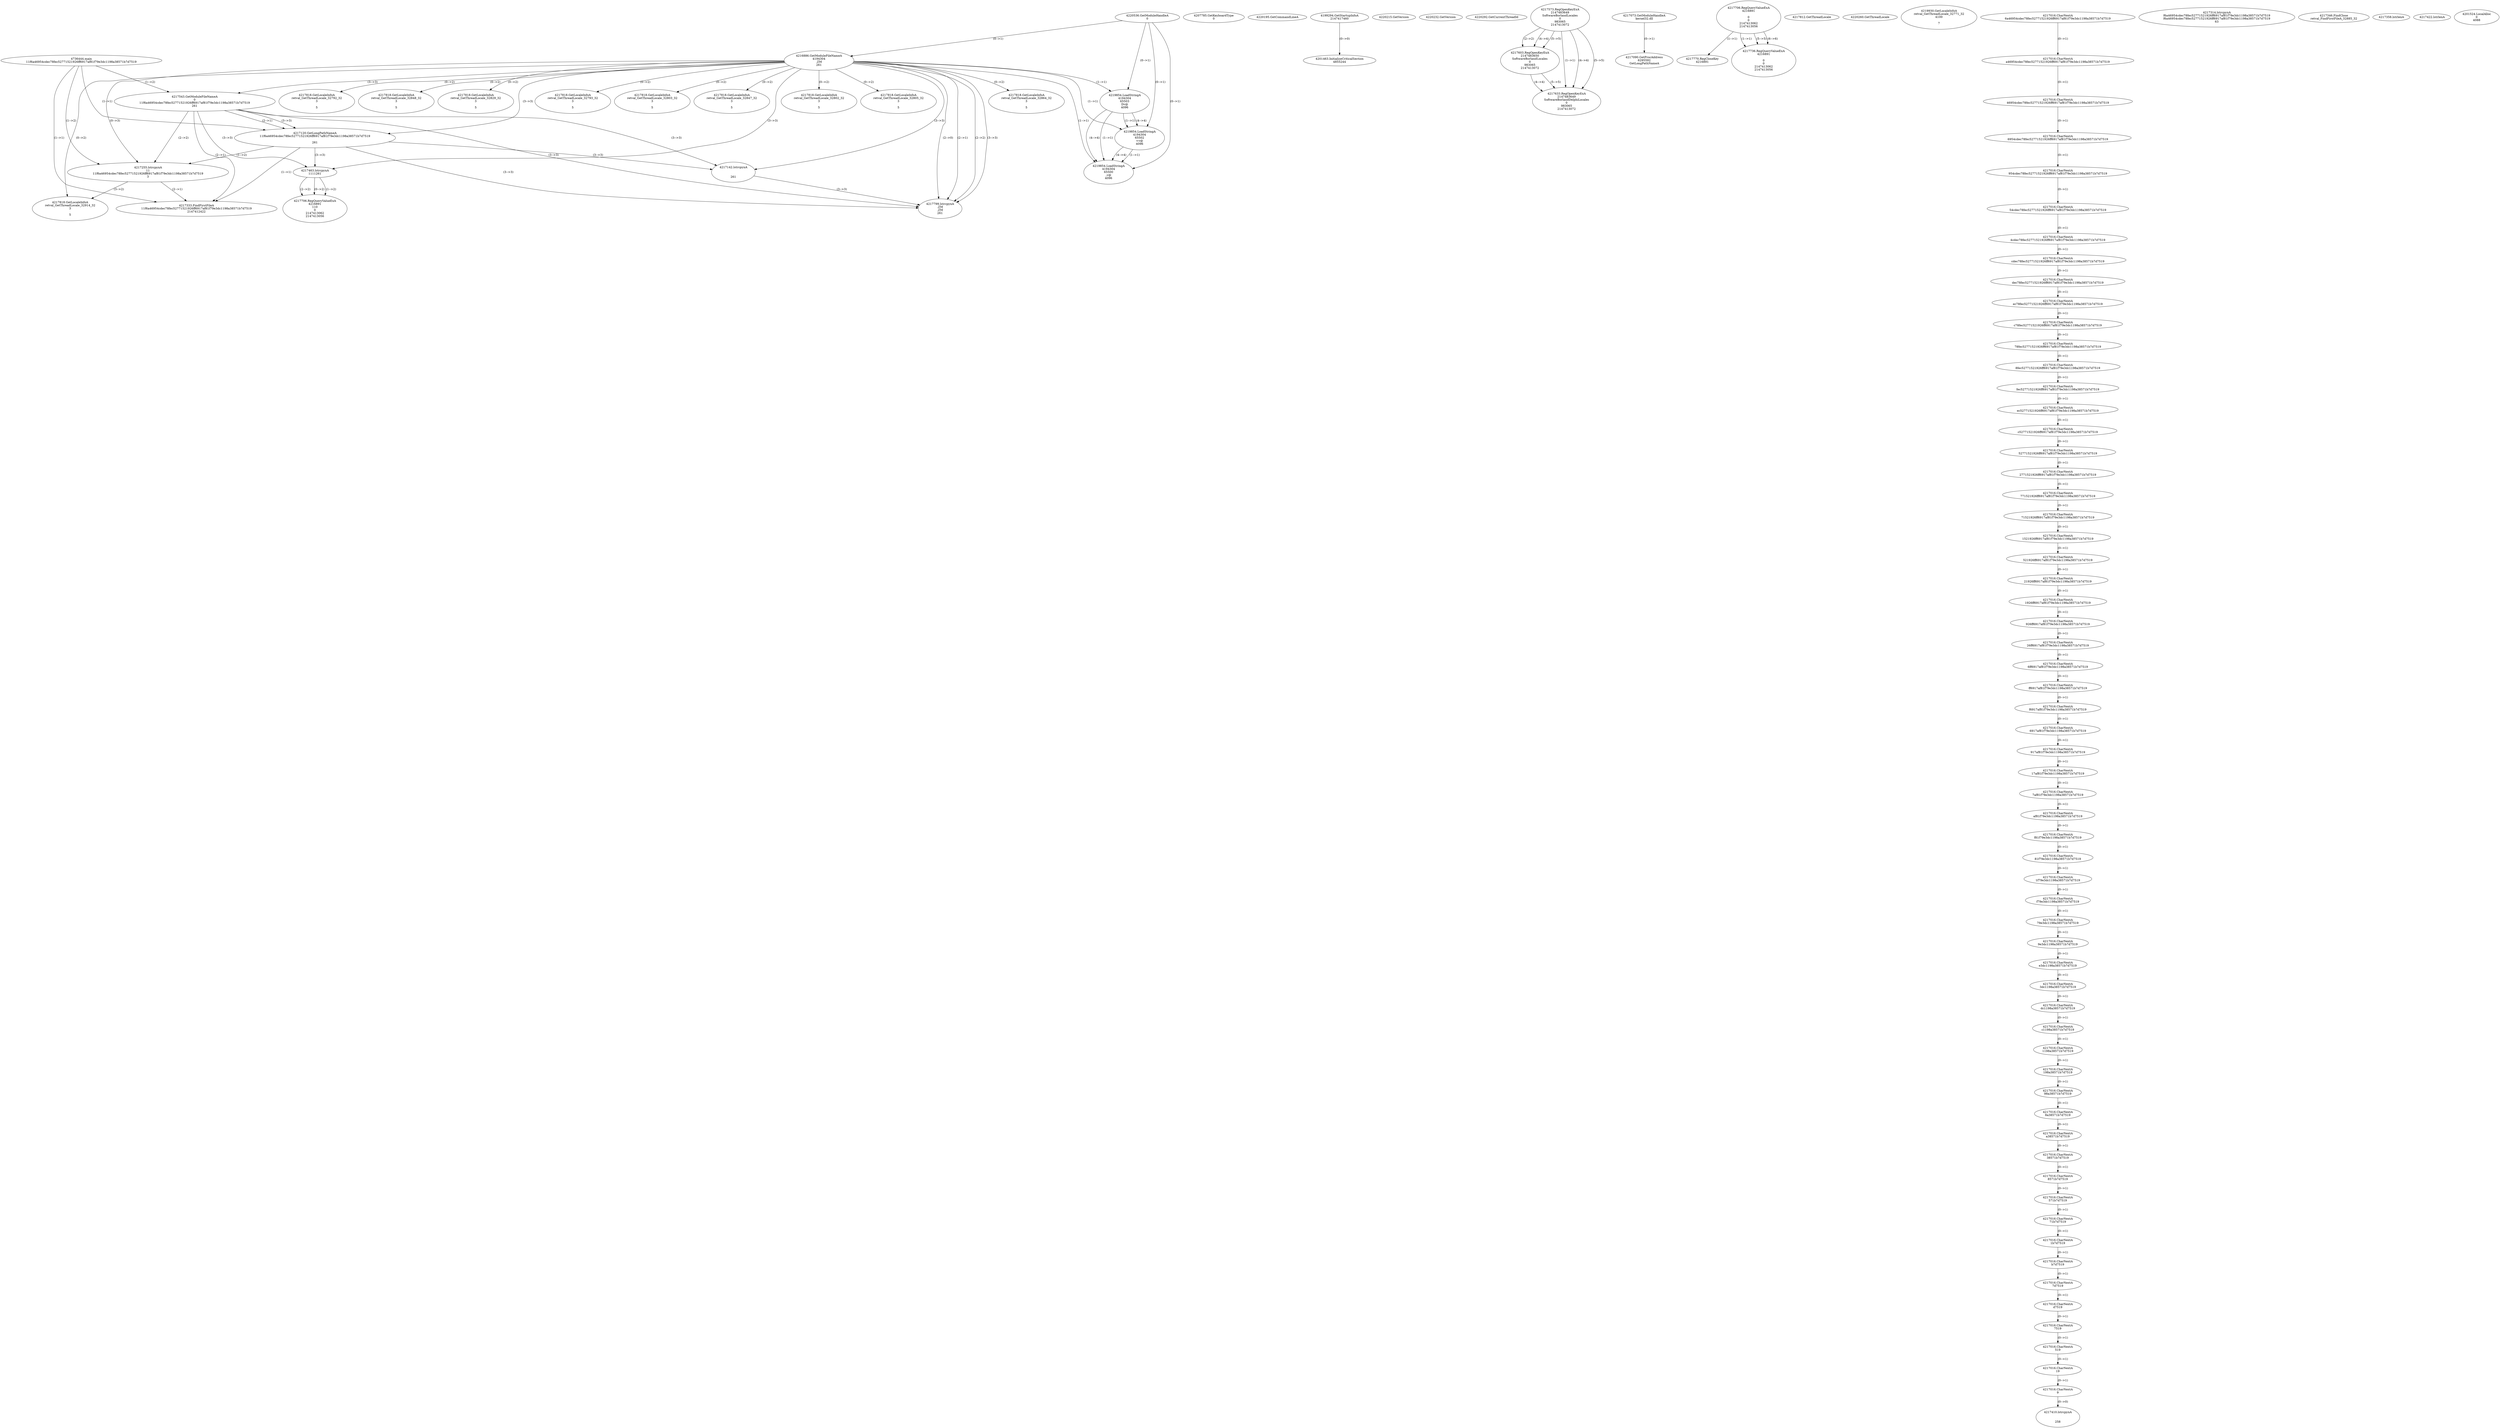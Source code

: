 // Global SCDG with merge call
digraph {
	0 [label="4736444.main
11f6a46954cdec78fec52771521926ff6917af81f79e3dc1198a38571b7d7519"]
	1 [label="4220536.GetModuleHandleA
0"]
	2 [label="4207785.GetKeyboardType
0"]
	3 [label="4220195.GetCommandLineA
"]
	4 [label="4199294.GetStartupInfoA
2147417460"]
	5 [label="4220215.GetVersion
"]
	6 [label="4220232.GetVersion
"]
	7 [label="4220292.GetCurrentThreadId
"]
	8 [label="4216886.GetModuleFileNameA
4194304
.ZM
261"]
	1 -> 8 [label="(0-->1)"]
	9 [label="4217543.GetModuleFileNameA
0
11f6a46954cdec78fec52771521926ff6917af81f79e3dc1198a38571b7d7519
261"]
	0 -> 9 [label="(1-->2)"]
	8 -> 9 [label="(3-->3)"]
	10 [label="4217573.RegOpenKeyExA
2147483649
Software\Borland\Locales
0
983065
2147413072"]
	11 [label="4217603.RegOpenKeyExA
2147483650
Software\Borland\Locales
0
983065
2147413072"]
	10 -> 11 [label="(2-->2)"]
	10 -> 11 [label="(4-->4)"]
	10 -> 11 [label="(5-->5)"]
	12 [label="4217633.RegOpenKeyExA
2147483649
Software\Borland\Delphi\Locales
0
983065
2147413072"]
	10 -> 12 [label="(1-->1)"]
	10 -> 12 [label="(4-->4)"]
	11 -> 12 [label="(4-->4)"]
	10 -> 12 [label="(5-->5)"]
	11 -> 12 [label="(5-->5)"]
	13 [label="4217073.GetModuleHandleA
kernel32.dll"]
	14 [label="4217090.GetProcAddress
6295592
GetLongPathNameA"]
	13 -> 14 [label="(0-->1)"]
	15 [label="4217120.GetLongPathNameA
11f6a46954cdec78fec52771521926ff6917af81f79e3dc1198a38571b7d7519

261"]
	0 -> 15 [label="(1-->1)"]
	9 -> 15 [label="(2-->1)"]
	8 -> 15 [label="(3-->3)"]
	9 -> 15 [label="(3-->3)"]
	16 [label="4217142.lstrcpynA


261"]
	8 -> 16 [label="(3-->3)"]
	9 -> 16 [label="(3-->3)"]
	15 -> 16 [label="(3-->3)"]
	17 [label="4217706.RegQueryValueExA
4216891

0
0
2147413062
2147413056"]
	18 [label="4217770.RegCloseKey
4216891"]
	17 -> 18 [label="(1-->1)"]
	19 [label="4217799.lstrcpynA
.ZM
.ZM
261"]
	8 -> 19 [label="(2-->1)"]
	8 -> 19 [label="(2-->2)"]
	8 -> 19 [label="(3-->3)"]
	9 -> 19 [label="(3-->3)"]
	15 -> 19 [label="(3-->3)"]
	16 -> 19 [label="(3-->3)"]
	8 -> 19 [label="(2-->0)"]
	20 [label="4217812.GetThreadLocale
"]
	21 [label="4217818.GetLocaleInfoA
retval_GetThreadLocale_32829_32
3

5"]
	8 -> 21 [label="(0-->2)"]
	22 [label="4219854.LoadStringA
4194304
65503
Dv@
4096"]
	1 -> 22 [label="(0-->1)"]
	8 -> 22 [label="(1-->1)"]
	23 [label="4217736.RegQueryValueExA
4216891

0
0
2147413062
2147413056"]
	17 -> 23 [label="(1-->1)"]
	17 -> 23 [label="(5-->5)"]
	17 -> 23 [label="(6-->6)"]
	24 [label="4217818.GetLocaleInfoA
retval_GetThreadLocale_32793_32
3

5"]
	8 -> 24 [label="(0-->2)"]
	25 [label="4219854.LoadStringA
4194304
65502
<v@
4096"]
	1 -> 25 [label="(0-->1)"]
	8 -> 25 [label="(1-->1)"]
	22 -> 25 [label="(1-->1)"]
	22 -> 25 [label="(4-->4)"]
	26 [label="4219854.LoadStringA
4194304
65500
,v@
4096"]
	1 -> 26 [label="(0-->1)"]
	8 -> 26 [label="(1-->1)"]
	22 -> 26 [label="(1-->1)"]
	25 -> 26 [label="(1-->1)"]
	22 -> 26 [label="(4-->4)"]
	25 -> 26 [label="(4-->4)"]
	27 [label="4217818.GetLocaleInfoA
retval_GetThreadLocale_32803_32
3

5"]
	8 -> 27 [label="(0-->2)"]
	28 [label="4220260.GetThreadLocale
"]
	29 [label="4219930.GetLocaleInfoA
retval_GetThreadLocale_32771_32
4100

7"]
	30 [label="4217818.GetLocaleInfoA
retval_GetThreadLocale_32847_32
3

5"]
	8 -> 30 [label="(0-->2)"]
	31 [label="4217255.lstrcpynA
11
11f6a46954cdec78fec52771521926ff6917af81f79e3dc1198a38571b7d7519
3"]
	0 -> 31 [label="(1-->2)"]
	9 -> 31 [label="(2-->2)"]
	15 -> 31 [label="(1-->2)"]
	8 -> 31 [label="(0-->3)"]
	32 [label="4217016.CharNextA
6a46954cdec78fec52771521926ff6917af81f79e3dc1198a38571b7d7519"]
	33 [label="4217016.CharNextA
a46954cdec78fec52771521926ff6917af81f79e3dc1198a38571b7d7519"]
	32 -> 33 [label="(0-->1)"]
	34 [label="4217016.CharNextA
46954cdec78fec52771521926ff6917af81f79e3dc1198a38571b7d7519"]
	33 -> 34 [label="(0-->1)"]
	35 [label="4217016.CharNextA
6954cdec78fec52771521926ff6917af81f79e3dc1198a38571b7d7519"]
	34 -> 35 [label="(0-->1)"]
	36 [label="4217016.CharNextA
954cdec78fec52771521926ff6917af81f79e3dc1198a38571b7d7519"]
	35 -> 36 [label="(0-->1)"]
	37 [label="4217016.CharNextA
54cdec78fec52771521926ff6917af81f79e3dc1198a38571b7d7519"]
	36 -> 37 [label="(0-->1)"]
	38 [label="4217016.CharNextA
4cdec78fec52771521926ff6917af81f79e3dc1198a38571b7d7519"]
	37 -> 38 [label="(0-->1)"]
	39 [label="4217016.CharNextA
cdec78fec52771521926ff6917af81f79e3dc1198a38571b7d7519"]
	38 -> 39 [label="(0-->1)"]
	40 [label="4217016.CharNextA
dec78fec52771521926ff6917af81f79e3dc1198a38571b7d7519"]
	39 -> 40 [label="(0-->1)"]
	41 [label="4217016.CharNextA
ec78fec52771521926ff6917af81f79e3dc1198a38571b7d7519"]
	40 -> 41 [label="(0-->1)"]
	42 [label="4217016.CharNextA
c78fec52771521926ff6917af81f79e3dc1198a38571b7d7519"]
	41 -> 42 [label="(0-->1)"]
	43 [label="4217016.CharNextA
78fec52771521926ff6917af81f79e3dc1198a38571b7d7519"]
	42 -> 43 [label="(0-->1)"]
	44 [label="4217016.CharNextA
8fec52771521926ff6917af81f79e3dc1198a38571b7d7519"]
	43 -> 44 [label="(0-->1)"]
	45 [label="4217016.CharNextA
fec52771521926ff6917af81f79e3dc1198a38571b7d7519"]
	44 -> 45 [label="(0-->1)"]
	46 [label="4217016.CharNextA
ec52771521926ff6917af81f79e3dc1198a38571b7d7519"]
	45 -> 46 [label="(0-->1)"]
	47 [label="4217016.CharNextA
c52771521926ff6917af81f79e3dc1198a38571b7d7519"]
	46 -> 47 [label="(0-->1)"]
	48 [label="4217016.CharNextA
52771521926ff6917af81f79e3dc1198a38571b7d7519"]
	47 -> 48 [label="(0-->1)"]
	49 [label="4217016.CharNextA
2771521926ff6917af81f79e3dc1198a38571b7d7519"]
	48 -> 49 [label="(0-->1)"]
	50 [label="4217016.CharNextA
771521926ff6917af81f79e3dc1198a38571b7d7519"]
	49 -> 50 [label="(0-->1)"]
	51 [label="4217016.CharNextA
71521926ff6917af81f79e3dc1198a38571b7d7519"]
	50 -> 51 [label="(0-->1)"]
	52 [label="4217016.CharNextA
1521926ff6917af81f79e3dc1198a38571b7d7519"]
	51 -> 52 [label="(0-->1)"]
	53 [label="4217016.CharNextA
521926ff6917af81f79e3dc1198a38571b7d7519"]
	52 -> 53 [label="(0-->1)"]
	54 [label="4217016.CharNextA
21926ff6917af81f79e3dc1198a38571b7d7519"]
	53 -> 54 [label="(0-->1)"]
	55 [label="4217016.CharNextA
1926ff6917af81f79e3dc1198a38571b7d7519"]
	54 -> 55 [label="(0-->1)"]
	56 [label="4217016.CharNextA
926ff6917af81f79e3dc1198a38571b7d7519"]
	55 -> 56 [label="(0-->1)"]
	57 [label="4217016.CharNextA
26ff6917af81f79e3dc1198a38571b7d7519"]
	56 -> 57 [label="(0-->1)"]
	58 [label="4217016.CharNextA
6ff6917af81f79e3dc1198a38571b7d7519"]
	57 -> 58 [label="(0-->1)"]
	59 [label="4217016.CharNextA
ff6917af81f79e3dc1198a38571b7d7519"]
	58 -> 59 [label="(0-->1)"]
	60 [label="4217016.CharNextA
f6917af81f79e3dc1198a38571b7d7519"]
	59 -> 60 [label="(0-->1)"]
	61 [label="4217016.CharNextA
6917af81f79e3dc1198a38571b7d7519"]
	60 -> 61 [label="(0-->1)"]
	62 [label="4217016.CharNextA
917af81f79e3dc1198a38571b7d7519"]
	61 -> 62 [label="(0-->1)"]
	63 [label="4217016.CharNextA
17af81f79e3dc1198a38571b7d7519"]
	62 -> 63 [label="(0-->1)"]
	64 [label="4217016.CharNextA
7af81f79e3dc1198a38571b7d7519"]
	63 -> 64 [label="(0-->1)"]
	65 [label="4217016.CharNextA
af81f79e3dc1198a38571b7d7519"]
	64 -> 65 [label="(0-->1)"]
	66 [label="4217016.CharNextA
f81f79e3dc1198a38571b7d7519"]
	65 -> 66 [label="(0-->1)"]
	67 [label="4217016.CharNextA
81f79e3dc1198a38571b7d7519"]
	66 -> 67 [label="(0-->1)"]
	68 [label="4217016.CharNextA
1f79e3dc1198a38571b7d7519"]
	67 -> 68 [label="(0-->1)"]
	69 [label="4217016.CharNextA
f79e3dc1198a38571b7d7519"]
	68 -> 69 [label="(0-->1)"]
	70 [label="4217016.CharNextA
79e3dc1198a38571b7d7519"]
	69 -> 70 [label="(0-->1)"]
	71 [label="4217016.CharNextA
9e3dc1198a38571b7d7519"]
	70 -> 71 [label="(0-->1)"]
	72 [label="4217016.CharNextA
e3dc1198a38571b7d7519"]
	71 -> 72 [label="(0-->1)"]
	73 [label="4217016.CharNextA
3dc1198a38571b7d7519"]
	72 -> 73 [label="(0-->1)"]
	74 [label="4217016.CharNextA
dc1198a38571b7d7519"]
	73 -> 74 [label="(0-->1)"]
	75 [label="4217016.CharNextA
c1198a38571b7d7519"]
	74 -> 75 [label="(0-->1)"]
	76 [label="4217016.CharNextA
1198a38571b7d7519"]
	75 -> 76 [label="(0-->1)"]
	77 [label="4217016.CharNextA
198a38571b7d7519"]
	76 -> 77 [label="(0-->1)"]
	78 [label="4217016.CharNextA
98a38571b7d7519"]
	77 -> 78 [label="(0-->1)"]
	79 [label="4217016.CharNextA
8a38571b7d7519"]
	78 -> 79 [label="(0-->1)"]
	80 [label="4217016.CharNextA
a38571b7d7519"]
	79 -> 80 [label="(0-->1)"]
	81 [label="4217016.CharNextA
38571b7d7519"]
	80 -> 81 [label="(0-->1)"]
	82 [label="4217016.CharNextA
8571b7d7519"]
	81 -> 82 [label="(0-->1)"]
	83 [label="4217016.CharNextA
571b7d7519"]
	82 -> 83 [label="(0-->1)"]
	84 [label="4217016.CharNextA
71b7d7519"]
	83 -> 84 [label="(0-->1)"]
	85 [label="4217016.CharNextA
1b7d7519"]
	84 -> 85 [label="(0-->1)"]
	86 [label="4217016.CharNextA
b7d7519"]
	85 -> 86 [label="(0-->1)"]
	87 [label="4217016.CharNextA
7d7519"]
	86 -> 87 [label="(0-->1)"]
	88 [label="4217016.CharNextA
d7519"]
	87 -> 88 [label="(0-->1)"]
	89 [label="4217016.CharNextA
7519"]
	88 -> 89 [label="(0-->1)"]
	90 [label="4217016.CharNextA
519"]
	89 -> 90 [label="(0-->1)"]
	91 [label="4217016.CharNextA
19"]
	90 -> 91 [label="(0-->1)"]
	92 [label="4217016.CharNextA
9"]
	91 -> 92 [label="(0-->1)"]
	93 [label="4217314.lstrcpynA
f6a46954cdec78fec52771521926ff6917af81f79e3dc1198a38571b7d7519
f6a46954cdec78fec52771521926ff6917af81f79e3dc1198a38571b7d7519
63"]
	94 [label="4217333.FindFirstFileA
11f6a46954cdec78fec52771521926ff6917af81f79e3dc1198a38571b7d7519
2147412422"]
	0 -> 94 [label="(1-->1)"]
	9 -> 94 [label="(2-->1)"]
	15 -> 94 [label="(1-->1)"]
	31 -> 94 [label="(2-->1)"]
	95 [label="4217346.FindClose
retval_FindFirstFileA_32885_32"]
	96 [label="4217358.lstrlenA
"]
	97 [label="4217410.lstrcpynA


258"]
	92 -> 97 [label="(0-->0)"]
	98 [label="4217422.lstrlenA
"]
	99 [label="4217463.lstrcpynA
11\
11\
261"]
	8 -> 99 [label="(3-->3)"]
	9 -> 99 [label="(3-->3)"]
	15 -> 99 [label="(3-->3)"]
	100 [label="4217706.RegQueryValueExA
4216891
11\
0
0
2147413062
2147413056"]
	99 -> 100 [label="(1-->2)"]
	99 -> 100 [label="(2-->2)"]
	99 -> 100 [label="(0-->2)"]
	101 [label="4217818.GetLocaleInfoA
retval_GetThreadLocale_32914_32
3

5"]
	8 -> 101 [label="(0-->2)"]
	31 -> 101 [label="(3-->2)"]
	102 [label="4201463.InitializeCriticalSection
4855244"]
	4 -> 102 [label="(0-->0)"]
	103 [label="4201524.LocalAlloc
0
4088"]
	104 [label="4217818.GetLocaleInfoA
retval_GetThreadLocale_32802_32
3

5"]
	8 -> 104 [label="(0-->2)"]
	105 [label="4217818.GetLocaleInfoA
retval_GetThreadLocale_32805_32
3

5"]
	8 -> 105 [label="(0-->2)"]
	106 [label="4217818.GetLocaleInfoA
retval_GetThreadLocale_32864_32
3

5"]
	8 -> 106 [label="(0-->2)"]
	107 [label="4217818.GetLocaleInfoA
retval_GetThreadLocale_32792_32
3

5"]
	8 -> 107 [label="(0-->2)"]
	108 [label="4217818.GetLocaleInfoA
retval_GetThreadLocale_32848_32
3

5"]
	8 -> 108 [label="(0-->2)"]
}
